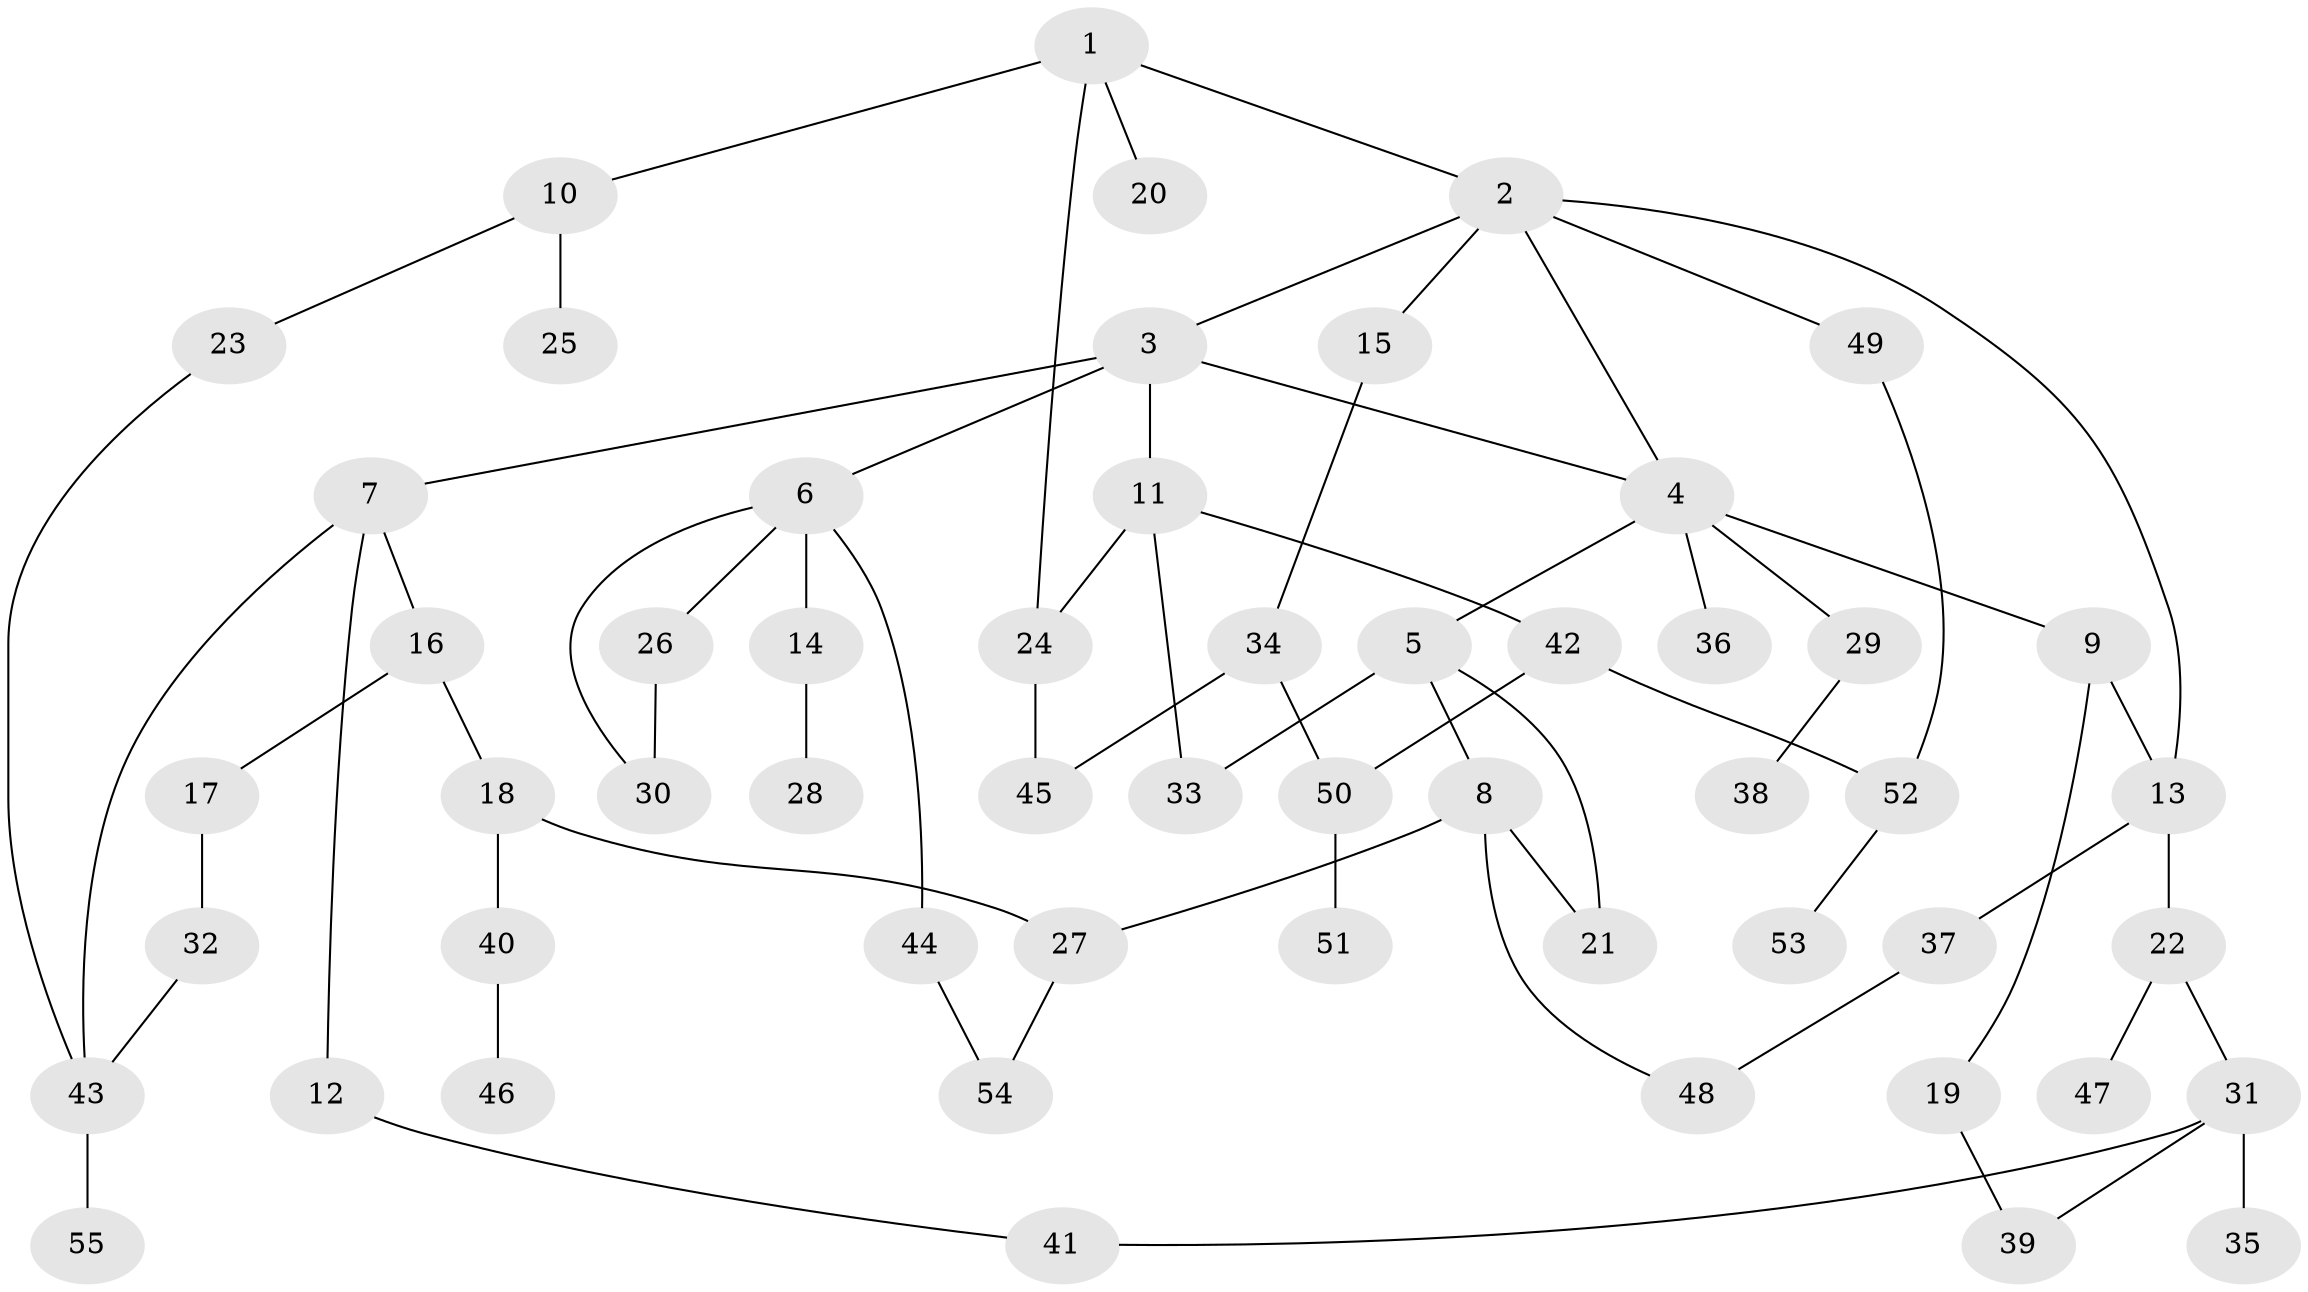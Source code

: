 // coarse degree distribution, {8: 0.03571428571428571, 4: 0.10714285714285714, 2: 0.35714285714285715, 5: 0.10714285714285714, 3: 0.25, 1: 0.14285714285714285}
// Generated by graph-tools (version 1.1) at 2025/36/03/04/25 23:36:07]
// undirected, 55 vertices, 70 edges
graph export_dot {
  node [color=gray90,style=filled];
  1;
  2;
  3;
  4;
  5;
  6;
  7;
  8;
  9;
  10;
  11;
  12;
  13;
  14;
  15;
  16;
  17;
  18;
  19;
  20;
  21;
  22;
  23;
  24;
  25;
  26;
  27;
  28;
  29;
  30;
  31;
  32;
  33;
  34;
  35;
  36;
  37;
  38;
  39;
  40;
  41;
  42;
  43;
  44;
  45;
  46;
  47;
  48;
  49;
  50;
  51;
  52;
  53;
  54;
  55;
  1 -- 2;
  1 -- 10;
  1 -- 20;
  1 -- 24;
  2 -- 3;
  2 -- 13;
  2 -- 15;
  2 -- 49;
  2 -- 4;
  3 -- 4;
  3 -- 6;
  3 -- 7;
  3 -- 11;
  4 -- 5;
  4 -- 9;
  4 -- 29;
  4 -- 36;
  5 -- 8;
  5 -- 33;
  5 -- 21;
  6 -- 14;
  6 -- 26;
  6 -- 30;
  6 -- 44;
  7 -- 12;
  7 -- 16;
  7 -- 43;
  8 -- 21;
  8 -- 27;
  8 -- 48;
  9 -- 19;
  9 -- 13;
  10 -- 23;
  10 -- 25;
  11 -- 33;
  11 -- 42;
  11 -- 24;
  12 -- 41;
  13 -- 22;
  13 -- 37;
  14 -- 28;
  15 -- 34;
  16 -- 17;
  16 -- 18;
  17 -- 32;
  18 -- 40;
  18 -- 27;
  19 -- 39;
  22 -- 31;
  22 -- 47;
  23 -- 43;
  24 -- 45;
  26 -- 30;
  27 -- 54;
  29 -- 38;
  31 -- 35;
  31 -- 39;
  31 -- 41;
  32 -- 43;
  34 -- 45;
  34 -- 50;
  37 -- 48;
  40 -- 46;
  42 -- 50;
  42 -- 52;
  43 -- 55;
  44 -- 54;
  49 -- 52;
  50 -- 51;
  52 -- 53;
}
